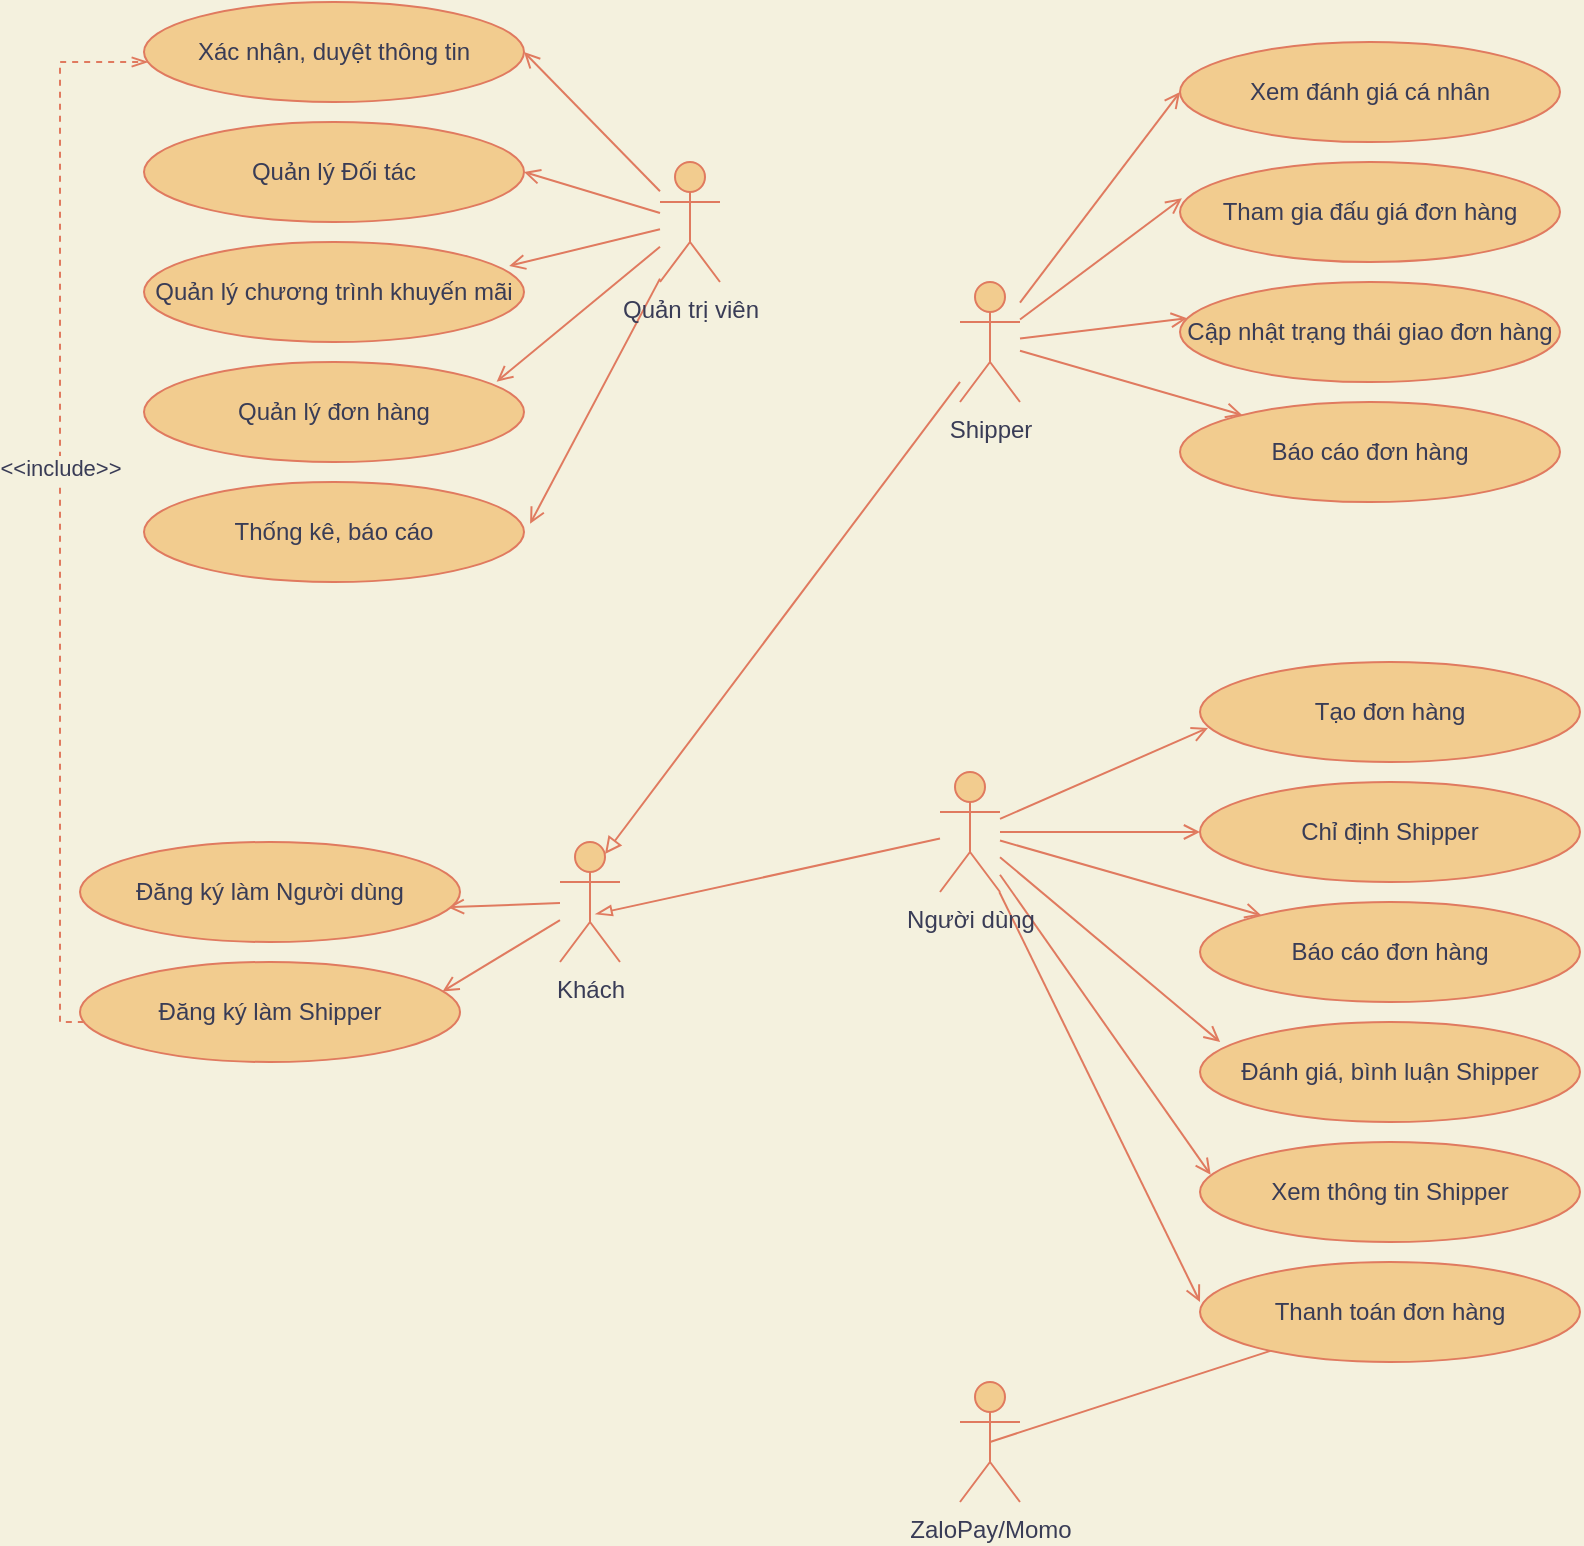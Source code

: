 <mxfile version="15.8.7" type="device" pages="2"><diagram id="H-Z1nQKDiHXGOJLxSy0m" name="Usecase"><mxGraphModel dx="868" dy="565" grid="1" gridSize="10" guides="1" tooltips="1" connect="1" arrows="1" fold="1" page="1" pageScale="1" pageWidth="827" pageHeight="1169" background="#F4F1DE" math="0" shadow="0"><root><mxCell id="0"/><mxCell id="1" parent="0"/><mxCell id="Oalj73z6kC13Guf0vQER-45" style="edgeStyle=none;rounded=0;orthogonalLoop=1;jettySize=auto;html=1;entryX=0.968;entryY=0.652;entryDx=0;entryDy=0;entryPerimeter=0;endArrow=open;endFill=0;labelBackgroundColor=#F4F1DE;strokeColor=#E07A5F;fontColor=#393C56;" parent="1" source="Oalj73z6kC13Guf0vQER-4" target="Oalj73z6kC13Guf0vQER-6" edge="1"><mxGeometry relative="1" as="geometry"/></mxCell><mxCell id="Oalj73z6kC13Guf0vQER-46" style="edgeStyle=none;rounded=0;orthogonalLoop=1;jettySize=auto;html=1;entryX=0.954;entryY=0.294;entryDx=0;entryDy=0;entryPerimeter=0;endArrow=open;endFill=0;labelBackgroundColor=#F4F1DE;strokeColor=#E07A5F;fontColor=#393C56;" parent="1" source="Oalj73z6kC13Guf0vQER-4" target="Oalj73z6kC13Guf0vQER-7" edge="1"><mxGeometry relative="1" as="geometry"/></mxCell><mxCell id="Oalj73z6kC13Guf0vQER-4" value="Khách" style="shape=umlActor;verticalLabelPosition=bottom;verticalAlign=top;html=1;fillColor=#F2CC8F;strokeColor=#E07A5F;fontColor=#393C56;" parent="1" vertex="1"><mxGeometry x="290" y="440" width="30" height="60" as="geometry"/></mxCell><mxCell id="Oalj73z6kC13Guf0vQER-6" value="Đăng ký làm Người dùng" style="ellipse;whiteSpace=wrap;html=1;fillColor=#F2CC8F;strokeColor=#E07A5F;fontColor=#393C56;" parent="1" vertex="1"><mxGeometry x="50" y="440" width="190" height="50" as="geometry"/></mxCell><mxCell id="Oalj73z6kC13Guf0vQER-10" style="edgeStyle=orthogonalEdgeStyle;rounded=0;orthogonalLoop=1;jettySize=auto;html=1;dashed=1;endArrow=openThin;endFill=0;labelBackgroundColor=#F4F1DE;strokeColor=#E07A5F;fontColor=#393C56;" parent="1" source="Oalj73z6kC13Guf0vQER-7" target="Oalj73z6kC13Guf0vQER-9" edge="1"><mxGeometry relative="1" as="geometry"><mxPoint x="50.0" y="400.084" as="sourcePoint"/><mxPoint x="50.0" y="50.016" as="targetPoint"/><Array as="points"><mxPoint x="40" y="530"/><mxPoint x="40" y="50"/></Array></mxGeometry></mxCell><mxCell id="Oalj73z6kC13Guf0vQER-11" value="&amp;lt;&amp;lt;include&amp;gt;&amp;gt;" style="edgeLabel;html=1;align=center;verticalAlign=middle;resizable=0;points=[];labelBackgroundColor=#F4F1DE;fontColor=#393C56;" parent="Oalj73z6kC13Guf0vQER-10" vertex="1" connectable="0"><mxGeometry x="0.056" y="2" relative="1" as="geometry"><mxPoint x="2" y="-6" as="offset"/></mxGeometry></mxCell><mxCell id="Oalj73z6kC13Guf0vQER-7" value="Đăng ký làm Shipper" style="ellipse;whiteSpace=wrap;html=1;fillColor=#F2CC8F;strokeColor=#E07A5F;fontColor=#393C56;" parent="1" vertex="1"><mxGeometry x="50" y="500" width="190" height="50" as="geometry"/></mxCell><mxCell id="Oalj73z6kC13Guf0vQER-48" style="edgeStyle=none;rounded=0;orthogonalLoop=1;jettySize=auto;html=1;entryX=1;entryY=0.5;entryDx=0;entryDy=0;endArrow=open;endFill=0;labelBackgroundColor=#F4F1DE;strokeColor=#E07A5F;fontColor=#393C56;" parent="1" source="Oalj73z6kC13Guf0vQER-8" target="Oalj73z6kC13Guf0vQER-9" edge="1"><mxGeometry relative="1" as="geometry"/></mxCell><mxCell id="Oalj73z6kC13Guf0vQER-49" style="edgeStyle=none;rounded=0;orthogonalLoop=1;jettySize=auto;html=1;entryX=1;entryY=0.5;entryDx=0;entryDy=0;endArrow=open;endFill=0;labelBackgroundColor=#F4F1DE;strokeColor=#E07A5F;fontColor=#393C56;" parent="1" source="Oalj73z6kC13Guf0vQER-8" target="Oalj73z6kC13Guf0vQER-13" edge="1"><mxGeometry relative="1" as="geometry"/></mxCell><mxCell id="Oalj73z6kC13Guf0vQER-50" style="edgeStyle=none;rounded=0;orthogonalLoop=1;jettySize=auto;html=1;entryX=0.961;entryY=0.239;entryDx=0;entryDy=0;entryPerimeter=0;endArrow=open;endFill=0;labelBackgroundColor=#F4F1DE;strokeColor=#E07A5F;fontColor=#393C56;" parent="1" source="Oalj73z6kC13Guf0vQER-8" target="Oalj73z6kC13Guf0vQER-14" edge="1"><mxGeometry relative="1" as="geometry"/></mxCell><mxCell id="Oalj73z6kC13Guf0vQER-51" style="edgeStyle=none;rounded=0;orthogonalLoop=1;jettySize=auto;html=1;entryX=0.928;entryY=0.197;entryDx=0;entryDy=0;entryPerimeter=0;endArrow=open;endFill=0;labelBackgroundColor=#F4F1DE;strokeColor=#E07A5F;fontColor=#393C56;" parent="1" source="Oalj73z6kC13Guf0vQER-8" target="Oalj73z6kC13Guf0vQER-15" edge="1"><mxGeometry relative="1" as="geometry"/></mxCell><mxCell id="Oalj73z6kC13Guf0vQER-52" style="edgeStyle=none;rounded=0;orthogonalLoop=1;jettySize=auto;html=1;entryX=1.016;entryY=0.418;entryDx=0;entryDy=0;entryPerimeter=0;endArrow=open;endFill=0;labelBackgroundColor=#F4F1DE;strokeColor=#E07A5F;fontColor=#393C56;" parent="1" source="Oalj73z6kC13Guf0vQER-8" target="Oalj73z6kC13Guf0vQER-16" edge="1"><mxGeometry relative="1" as="geometry"/></mxCell><mxCell id="Oalj73z6kC13Guf0vQER-8" value="Quản trị viên" style="shape=umlActor;verticalLabelPosition=bottom;verticalAlign=top;html=1;fillColor=#F2CC8F;strokeColor=#E07A5F;fontColor=#393C56;" parent="1" vertex="1"><mxGeometry x="340" y="100" width="30" height="60" as="geometry"/></mxCell><mxCell id="Oalj73z6kC13Guf0vQER-9" value="Xác nhận, duyệt thông tin" style="ellipse;whiteSpace=wrap;html=1;fillColor=#F2CC8F;strokeColor=#E07A5F;fontColor=#393C56;" parent="1" vertex="1"><mxGeometry x="82" y="20" width="190" height="50" as="geometry"/></mxCell><mxCell id="Oalj73z6kC13Guf0vQER-13" value="Quản lý Đối tác" style="ellipse;whiteSpace=wrap;html=1;fillColor=#F2CC8F;strokeColor=#E07A5F;fontColor=#393C56;" parent="1" vertex="1"><mxGeometry x="82" y="80" width="190" height="50" as="geometry"/></mxCell><mxCell id="Oalj73z6kC13Guf0vQER-14" value="Quản lý chương trình khuyến mãi" style="ellipse;whiteSpace=wrap;html=1;fillColor=#F2CC8F;strokeColor=#E07A5F;fontColor=#393C56;" parent="1" vertex="1"><mxGeometry x="82" y="140" width="190" height="50" as="geometry"/></mxCell><mxCell id="Oalj73z6kC13Guf0vQER-15" value="Quản lý đơn hàng" style="ellipse;whiteSpace=wrap;html=1;fillColor=#F2CC8F;strokeColor=#E07A5F;fontColor=#393C56;" parent="1" vertex="1"><mxGeometry x="82" y="200" width="190" height="50" as="geometry"/></mxCell><mxCell id="Oalj73z6kC13Guf0vQER-16" value="Thống kê, báo cáo" style="ellipse;whiteSpace=wrap;html=1;fillColor=#F2CC8F;strokeColor=#E07A5F;fontColor=#393C56;" parent="1" vertex="1"><mxGeometry x="82" y="260" width="190" height="50" as="geometry"/></mxCell><mxCell id="Oalj73z6kC13Guf0vQER-35" style="edgeStyle=none;rounded=0;orthogonalLoop=1;jettySize=auto;html=1;entryX=0.593;entryY=0.601;entryDx=0;entryDy=0;entryPerimeter=0;endArrow=blockThin;endFill=0;labelBackgroundColor=#F4F1DE;strokeColor=#E07A5F;fontColor=#393C56;" parent="1" source="Oalj73z6kC13Guf0vQER-17" target="Oalj73z6kC13Guf0vQER-4" edge="1"><mxGeometry relative="1" as="geometry"/></mxCell><mxCell id="Oalj73z6kC13Guf0vQER-38" style="edgeStyle=none;rounded=0;orthogonalLoop=1;jettySize=auto;html=1;entryX=0.021;entryY=0.659;entryDx=0;entryDy=0;entryPerimeter=0;endArrow=open;endFill=0;labelBackgroundColor=#F4F1DE;strokeColor=#E07A5F;fontColor=#393C56;" parent="1" source="Oalj73z6kC13Guf0vQER-17" target="Oalj73z6kC13Guf0vQER-19" edge="1"><mxGeometry relative="1" as="geometry"/></mxCell><mxCell id="Oalj73z6kC13Guf0vQER-39" style="edgeStyle=none;rounded=0;orthogonalLoop=1;jettySize=auto;html=1;entryX=0;entryY=0.5;entryDx=0;entryDy=0;endArrow=open;endFill=0;labelBackgroundColor=#F4F1DE;strokeColor=#E07A5F;fontColor=#393C56;" parent="1" source="Oalj73z6kC13Guf0vQER-17" target="Oalj73z6kC13Guf0vQER-20" edge="1"><mxGeometry relative="1" as="geometry"/></mxCell><mxCell id="Oalj73z6kC13Guf0vQER-40" style="edgeStyle=none;rounded=0;orthogonalLoop=1;jettySize=auto;html=1;endArrow=open;endFill=0;labelBackgroundColor=#F4F1DE;strokeColor=#E07A5F;fontColor=#393C56;" parent="1" source="Oalj73z6kC13Guf0vQER-17" target="Oalj73z6kC13Guf0vQER-24" edge="1"><mxGeometry relative="1" as="geometry"/></mxCell><mxCell id="Oalj73z6kC13Guf0vQER-42" style="edgeStyle=none;rounded=0;orthogonalLoop=1;jettySize=auto;html=1;entryX=0.053;entryY=0.2;entryDx=0;entryDy=0;entryPerimeter=0;endArrow=open;endFill=0;labelBackgroundColor=#F4F1DE;strokeColor=#E07A5F;fontColor=#393C56;" parent="1" source="Oalj73z6kC13Guf0vQER-17" target="Oalj73z6kC13Guf0vQER-25" edge="1"><mxGeometry relative="1" as="geometry"/></mxCell><mxCell id="Oalj73z6kC13Guf0vQER-43" style="edgeStyle=none;rounded=0;orthogonalLoop=1;jettySize=auto;html=1;entryX=0.028;entryY=0.328;entryDx=0;entryDy=0;entryPerimeter=0;endArrow=open;endFill=0;labelBackgroundColor=#F4F1DE;strokeColor=#E07A5F;fontColor=#393C56;" parent="1" source="Oalj73z6kC13Guf0vQER-17" target="Oalj73z6kC13Guf0vQER-27" edge="1"><mxGeometry relative="1" as="geometry"/></mxCell><mxCell id="Oalj73z6kC13Guf0vQER-44" style="edgeStyle=none;rounded=0;orthogonalLoop=1;jettySize=auto;html=1;entryX=0;entryY=0.4;entryDx=0;entryDy=0;entryPerimeter=0;endArrow=open;endFill=0;labelBackgroundColor=#F4F1DE;strokeColor=#E07A5F;fontColor=#393C56;" parent="1" source="Oalj73z6kC13Guf0vQER-17" target="Oalj73z6kC13Guf0vQER-28" edge="1"><mxGeometry relative="1" as="geometry"/></mxCell><mxCell id="Oalj73z6kC13Guf0vQER-17" value="Người dùng" style="shape=umlActor;verticalLabelPosition=bottom;verticalAlign=top;html=1;fillColor=#F2CC8F;strokeColor=#E07A5F;fontColor=#393C56;" parent="1" vertex="1"><mxGeometry x="480" y="405" width="30" height="60" as="geometry"/></mxCell><mxCell id="Oalj73z6kC13Guf0vQER-34" style="rounded=0;orthogonalLoop=1;jettySize=auto;html=1;endArrow=block;endFill=0;entryX=0.75;entryY=0.1;entryDx=0;entryDy=0;entryPerimeter=0;labelBackgroundColor=#F4F1DE;strokeColor=#E07A5F;fontColor=#393C56;" parent="1" source="Oalj73z6kC13Guf0vQER-18" target="Oalj73z6kC13Guf0vQER-4" edge="1"><mxGeometry relative="1" as="geometry"><mxPoint x="307" y="466" as="targetPoint"/></mxGeometry></mxCell><mxCell id="Oalj73z6kC13Guf0vQER-53" style="edgeStyle=none;rounded=0;orthogonalLoop=1;jettySize=auto;html=1;entryX=0;entryY=0.5;entryDx=0;entryDy=0;endArrow=open;endFill=0;labelBackgroundColor=#F4F1DE;strokeColor=#E07A5F;fontColor=#393C56;" parent="1" source="Oalj73z6kC13Guf0vQER-18" target="Oalj73z6kC13Guf0vQER-31" edge="1"><mxGeometry relative="1" as="geometry"/></mxCell><mxCell id="Oalj73z6kC13Guf0vQER-54" style="edgeStyle=none;rounded=0;orthogonalLoop=1;jettySize=auto;html=1;entryX=0.005;entryY=0.363;entryDx=0;entryDy=0;entryPerimeter=0;endArrow=open;endFill=0;labelBackgroundColor=#F4F1DE;strokeColor=#E07A5F;fontColor=#393C56;" parent="1" source="Oalj73z6kC13Guf0vQER-18" target="Oalj73z6kC13Guf0vQER-21" edge="1"><mxGeometry relative="1" as="geometry"/></mxCell><mxCell id="Oalj73z6kC13Guf0vQER-55" style="edgeStyle=none;rounded=0;orthogonalLoop=1;jettySize=auto;html=1;entryX=0.019;entryY=0.363;entryDx=0;entryDy=0;entryPerimeter=0;endArrow=open;endFill=0;labelBackgroundColor=#F4F1DE;strokeColor=#E07A5F;fontColor=#393C56;" parent="1" source="Oalj73z6kC13Guf0vQER-18" target="Oalj73z6kC13Guf0vQER-22" edge="1"><mxGeometry relative="1" as="geometry"/></mxCell><mxCell id="Oalj73z6kC13Guf0vQER-56" style="edgeStyle=none;rounded=0;orthogonalLoop=1;jettySize=auto;html=1;endArrow=open;endFill=0;labelBackgroundColor=#F4F1DE;strokeColor=#E07A5F;fontColor=#393C56;" parent="1" source="Oalj73z6kC13Guf0vQER-18" target="Oalj73z6kC13Guf0vQER-23" edge="1"><mxGeometry relative="1" as="geometry"/></mxCell><mxCell id="Oalj73z6kC13Guf0vQER-18" value="Shipper" style="shape=umlActor;verticalLabelPosition=bottom;verticalAlign=top;html=1;fillColor=#F2CC8F;strokeColor=#E07A5F;fontColor=#393C56;" parent="1" vertex="1"><mxGeometry x="490" y="160" width="30" height="60" as="geometry"/></mxCell><mxCell id="Oalj73z6kC13Guf0vQER-19" value="Tạo đơn hàng" style="ellipse;whiteSpace=wrap;html=1;fillColor=#F2CC8F;strokeColor=#E07A5F;fontColor=#393C56;" parent="1" vertex="1"><mxGeometry x="610" y="350" width="190" height="50" as="geometry"/></mxCell><mxCell id="Oalj73z6kC13Guf0vQER-20" value="Chỉ định Shipper" style="ellipse;whiteSpace=wrap;html=1;fillColor=#F2CC8F;strokeColor=#E07A5F;fontColor=#393C56;" parent="1" vertex="1"><mxGeometry x="610" y="410" width="190" height="50" as="geometry"/></mxCell><mxCell id="Oalj73z6kC13Guf0vQER-21" value="Tham gia đấu giá đơn hàng" style="ellipse;whiteSpace=wrap;html=1;fillColor=#F2CC8F;strokeColor=#E07A5F;fontColor=#393C56;" parent="1" vertex="1"><mxGeometry x="600" y="100" width="190" height="50" as="geometry"/></mxCell><mxCell id="Oalj73z6kC13Guf0vQER-22" value="Cập nhật trạng thái giao đơn hàng" style="ellipse;whiteSpace=wrap;html=1;fillColor=#F2CC8F;strokeColor=#E07A5F;fontColor=#393C56;" parent="1" vertex="1"><mxGeometry x="600" y="160" width="190" height="50" as="geometry"/></mxCell><mxCell id="Oalj73z6kC13Guf0vQER-23" value="Báo cáo đơn hàng" style="ellipse;whiteSpace=wrap;html=1;fillColor=#F2CC8F;strokeColor=#E07A5F;fontColor=#393C56;" parent="1" vertex="1"><mxGeometry x="600" y="220" width="190" height="50" as="geometry"/></mxCell><mxCell id="Oalj73z6kC13Guf0vQER-24" value="Báo cáo đơn hàng" style="ellipse;whiteSpace=wrap;html=1;fillColor=#F2CC8F;strokeColor=#E07A5F;fontColor=#393C56;" parent="1" vertex="1"><mxGeometry x="610" y="470" width="190" height="50" as="geometry"/></mxCell><mxCell id="Oalj73z6kC13Guf0vQER-25" value="Đánh giá, bình luận Shipper" style="ellipse;whiteSpace=wrap;html=1;fillColor=#F2CC8F;strokeColor=#E07A5F;fontColor=#393C56;" parent="1" vertex="1"><mxGeometry x="610" y="530" width="190" height="50" as="geometry"/></mxCell><mxCell id="Oalj73z6kC13Guf0vQER-27" value="Xem thông tin Shipper" style="ellipse;whiteSpace=wrap;html=1;fillColor=#F2CC8F;strokeColor=#E07A5F;fontColor=#393C56;" parent="1" vertex="1"><mxGeometry x="610" y="590" width="190" height="50" as="geometry"/></mxCell><mxCell id="Oalj73z6kC13Guf0vQER-37" style="edgeStyle=none;rounded=0;orthogonalLoop=1;jettySize=auto;html=1;entryX=0.5;entryY=0.5;entryDx=0;entryDy=0;entryPerimeter=0;endArrow=none;endFill=0;labelBackgroundColor=#F4F1DE;strokeColor=#E07A5F;fontColor=#393C56;" parent="1" source="Oalj73z6kC13Guf0vQER-28" target="Oalj73z6kC13Guf0vQER-29" edge="1"><mxGeometry relative="1" as="geometry"/></mxCell><mxCell id="Oalj73z6kC13Guf0vQER-28" value="Thanh toán đơn hàng" style="ellipse;whiteSpace=wrap;html=1;fillColor=#F2CC8F;strokeColor=#E07A5F;fontColor=#393C56;" parent="1" vertex="1"><mxGeometry x="610" y="650" width="190" height="50" as="geometry"/></mxCell><mxCell id="Oalj73z6kC13Guf0vQER-29" value="ZaloPay/Momo" style="shape=umlActor;verticalLabelPosition=bottom;verticalAlign=top;html=1;fillColor=#F2CC8F;strokeColor=#E07A5F;fontColor=#393C56;" parent="1" vertex="1"><mxGeometry x="490" y="710" width="30" height="60" as="geometry"/></mxCell><mxCell id="Oalj73z6kC13Guf0vQER-31" value="Xem đánh giá cá nhân" style="ellipse;whiteSpace=wrap;html=1;fillColor=#F2CC8F;strokeColor=#E07A5F;fontColor=#393C56;" parent="1" vertex="1"><mxGeometry x="600" y="40" width="190" height="50" as="geometry"/></mxCell></root></mxGraphModel></diagram><diagram id="eo0YNAPmOs4qMpVHnbz0" name="Database"><mxGraphModel dx="1021" dy="665" grid="1" gridSize="10" guides="1" tooltips="1" connect="1" arrows="1" fold="1" page="1" pageScale="1" pageWidth="827" pageHeight="1169" math="0" shadow="0"><root><mxCell id="rE7BBodfWb19hQWCILR5-0"/><mxCell id="rE7BBodfWb19hQWCILR5-1" parent="rE7BBodfWb19hQWCILR5-0"/><mxCell id="roqInyUTL_z3EEdTm6L4-0" value="user" style="swimlane;fontStyle=0;childLayout=stackLayout;horizontal=1;startSize=26;horizontalStack=0;resizeParent=1;resizeParentMax=0;resizeLast=0;collapsible=1;marginBottom=0;align=center;fontSize=14;" parent="rE7BBodfWb19hQWCILR5-1" vertex="1"><mxGeometry x="320" y="400" width="140" height="296" as="geometry"/></mxCell><mxCell id="roqInyUTL_z3EEdTm6L4-1" value="id" style="text;strokeColor=none;fillColor=none;spacingLeft=4;spacingRight=4;overflow=hidden;rotatable=0;points=[[0,0.5],[1,0.5]];portConstraint=eastwest;fontSize=12;" parent="roqInyUTL_z3EEdTm6L4-0" vertex="1"><mxGeometry y="26" width="140" height="30" as="geometry"/></mxCell><mxCell id="roqInyUTL_z3EEdTm6L4-2" value="username" style="text;strokeColor=none;fillColor=none;spacingLeft=4;spacingRight=4;overflow=hidden;rotatable=0;points=[[0,0.5],[1,0.5]];portConstraint=eastwest;fontSize=12;" parent="roqInyUTL_z3EEdTm6L4-0" vertex="1"><mxGeometry y="56" width="140" height="30" as="geometry"/></mxCell><mxCell id="roqInyUTL_z3EEdTm6L4-3" value="password" style="text;strokeColor=none;fillColor=none;spacingLeft=4;spacingRight=4;overflow=hidden;rotatable=0;points=[[0,0.5],[1,0.5]];portConstraint=eastwest;fontSize=12;" parent="roqInyUTL_z3EEdTm6L4-0" vertex="1"><mxGeometry y="86" width="140" height="30" as="geometry"/></mxCell><mxCell id="roqInyUTL_z3EEdTm6L4-4" value="fullname" style="text;strokeColor=none;fillColor=none;spacingLeft=4;spacingRight=4;overflow=hidden;rotatable=0;points=[[0,0.5],[1,0.5]];portConstraint=eastwest;fontSize=12;" parent="roqInyUTL_z3EEdTm6L4-0" vertex="1"><mxGeometry y="116" width="140" height="30" as="geometry"/></mxCell><mxCell id="roqInyUTL_z3EEdTm6L4-5" value="email" style="text;strokeColor=none;fillColor=none;spacingLeft=4;spacingRight=4;overflow=hidden;rotatable=0;points=[[0,0.5],[1,0.5]];portConstraint=eastwest;fontSize=12;" parent="roqInyUTL_z3EEdTm6L4-0" vertex="1"><mxGeometry y="146" width="140" height="30" as="geometry"/></mxCell><mxCell id="roqInyUTL_z3EEdTm6L4-6" value="phone" style="text;strokeColor=none;fillColor=none;spacingLeft=4;spacingRight=4;overflow=hidden;rotatable=0;points=[[0,0.5],[1,0.5]];portConstraint=eastwest;fontSize=12;" parent="roqInyUTL_z3EEdTm6L4-0" vertex="1"><mxGeometry y="176" width="140" height="30" as="geometry"/></mxCell><mxCell id="roqInyUTL_z3EEdTm6L4-8" value="joined_date" style="text;strokeColor=none;fillColor=none;spacingLeft=4;spacingRight=4;overflow=hidden;rotatable=0;points=[[0,0.5],[1,0.5]];portConstraint=eastwest;fontSize=12;" parent="roqInyUTL_z3EEdTm6L4-0" vertex="1"><mxGeometry y="206" width="140" height="30" as="geometry"/></mxCell><mxCell id="roqInyUTL_z3EEdTm6L4-10" value="active" style="text;strokeColor=none;fillColor=none;spacingLeft=4;spacingRight=4;overflow=hidden;rotatable=0;points=[[0,0.5],[1,0.5]];portConstraint=eastwest;fontSize=12;" parent="roqInyUTL_z3EEdTm6L4-0" vertex="1"><mxGeometry y="236" width="140" height="30" as="geometry"/></mxCell><mxCell id="PRCuk8lKv0nh_0WNcl8b-0" value="user_role" style="text;strokeColor=none;fillColor=none;spacingLeft=4;spacingRight=4;overflow=hidden;rotatable=0;points=[[0,0.5],[1,0.5]];portConstraint=eastwest;fontSize=12;" vertex="1" parent="roqInyUTL_z3EEdTm6L4-0"><mxGeometry y="266" width="140" height="30" as="geometry"/></mxCell><mxCell id="Qz11_u8p7jWJbcIWegct-0" value="shipper" style="swimlane;fontStyle=0;childLayout=stackLayout;horizontal=1;startSize=26;horizontalStack=0;resizeParent=1;resizeParentMax=0;resizeLast=0;collapsible=1;marginBottom=0;rounded=0;" parent="rE7BBodfWb19hQWCILR5-1" vertex="1"><mxGeometry x="600" y="400" width="140" height="156" as="geometry"/></mxCell><mxCell id="0DnNPiqWATMr9EsFF8C6-6" value="approved_by" style="text;strokeColor=none;fillColor=none;align=left;verticalAlign=top;spacingLeft=4;spacingRight=4;overflow=hidden;rotatable=0;points=[[0,0.5],[1,0.5]];portConstraint=eastwest;" parent="Qz11_u8p7jWJbcIWegct-0" vertex="1"><mxGeometry y="26" width="140" height="26" as="geometry"/></mxCell><mxCell id="Qz11_u8p7jWJbcIWegct-1" value="shipper_id" style="text;strokeColor=none;fillColor=none;align=left;verticalAlign=top;spacingLeft=4;spacingRight=4;overflow=hidden;rotatable=0;points=[[0,0.5],[1,0.5]];portConstraint=eastwest;" parent="Qz11_u8p7jWJbcIWegct-0" vertex="1"><mxGeometry y="52" width="140" height="26" as="geometry"/></mxCell><mxCell id="Qz11_u8p7jWJbcIWegct-2" value="avatar" style="text;strokeColor=none;fillColor=none;align=left;verticalAlign=top;spacingLeft=4;spacingRight=4;overflow=hidden;rotatable=0;points=[[0,0.5],[1,0.5]];portConstraint=eastwest;" parent="Qz11_u8p7jWJbcIWegct-0" vertex="1"><mxGeometry y="78" width="140" height="26" as="geometry"/></mxCell><mxCell id="Qz11_u8p7jWJbcIWegct-3" value="id_card" style="text;strokeColor=none;fillColor=none;align=left;verticalAlign=top;spacingLeft=4;spacingRight=4;overflow=hidden;rotatable=0;points=[[0,0.5],[1,0.5]];portConstraint=eastwest;" parent="Qz11_u8p7jWJbcIWegct-0" vertex="1"><mxGeometry y="104" width="140" height="26" as="geometry"/></mxCell><mxCell id="jasnKpC1DuR1pMUDQgIX-6" value="avg_rating" style="text;strokeColor=none;fillColor=none;align=left;verticalAlign=top;spacingLeft=4;spacingRight=4;overflow=hidden;rotatable=0;points=[[0,0.5],[1,0.5]];portConstraint=eastwest;" parent="Qz11_u8p7jWJbcIWegct-0" vertex="1"><mxGeometry y="130" width="140" height="26" as="geometry"/></mxCell><mxCell id="tLdV5O35avIBLJdY9I7P-0" value="order" style="swimlane;fontStyle=0;childLayout=stackLayout;horizontal=1;startSize=26;horizontalStack=0;resizeParent=1;resizeParentMax=0;resizeLast=0;collapsible=1;marginBottom=0;rounded=0;sketch=0;" parent="rE7BBodfWb19hQWCILR5-1" vertex="1"><mxGeometry x="827" y="600" width="140" height="390" as="geometry"/></mxCell><object label="shipper_id" id="ZZY804t64W8Pgp2W2YjL-12"><mxCell style="text;strokeColor=none;fillColor=none;align=left;verticalAlign=top;spacingLeft=4;spacingRight=4;overflow=hidden;rotatable=0;points=[[0,0.5],[1,0.5]];portConstraint=eastwest;" parent="tLdV5O35avIBLJdY9I7P-0" vertex="1"><mxGeometry y="26" width="140" height="26" as="geometry"/></mxCell></object><mxCell id="tLdV5O35avIBLJdY9I7P-1" value="id" style="text;strokeColor=none;fillColor=none;align=left;verticalAlign=top;spacingLeft=4;spacingRight=4;overflow=hidden;rotatable=0;points=[[0,0.5],[1,0.5]];portConstraint=eastwest;" parent="tLdV5O35avIBLJdY9I7P-0" vertex="1"><mxGeometry y="52" width="140" height="26" as="geometry"/></mxCell><mxCell id="tLdV5O35avIBLJdY9I7P-3" value="customer_id" style="text;strokeColor=none;fillColor=none;align=left;verticalAlign=top;spacingLeft=4;spacingRight=4;overflow=hidden;rotatable=0;points=[[0,0.5],[1,0.5]];portConstraint=eastwest;" parent="tLdV5O35avIBLJdY9I7P-0" vertex="1"><mxGeometry y="78" width="140" height="26" as="geometry"/></mxCell><mxCell id="tLdV5O35avIBLJdY9I7P-4" value="created_date" style="text;strokeColor=none;fillColor=none;align=left;verticalAlign=top;spacingLeft=4;spacingRight=4;overflow=hidden;rotatable=0;points=[[0,0.5],[1,0.5]];portConstraint=eastwest;" parent="tLdV5O35avIBLJdY9I7P-0" vertex="1"><mxGeometry y="104" width="140" height="26" as="geometry"/></mxCell><mxCell id="tLdV5O35avIBLJdY9I7P-5" value="completed_date" style="text;strokeColor=none;fillColor=none;align=left;verticalAlign=top;spacingLeft=4;spacingRight=4;overflow=hidden;rotatable=0;points=[[0,0.5],[1,0.5]];portConstraint=eastwest;" parent="tLdV5O35avIBLJdY9I7P-0" vertex="1"><mxGeometry y="130" width="140" height="26" as="geometry"/></mxCell><mxCell id="tLdV5O35avIBLJdY9I7P-6" value="status" style="text;strokeColor=none;fillColor=none;align=left;verticalAlign=top;spacingLeft=4;spacingRight=4;overflow=hidden;rotatable=0;points=[[0,0.5],[1,0.5]];portConstraint=eastwest;" parent="tLdV5O35avIBLJdY9I7P-0" vertex="1"><mxGeometry y="156" width="140" height="26" as="geometry"/></mxCell><mxCell id="tLdV5O35avIBLJdY9I7P-9" value="description" style="text;strokeColor=none;fillColor=none;align=left;verticalAlign=top;spacingLeft=4;spacingRight=4;overflow=hidden;rotatable=0;points=[[0,0.5],[1,0.5]];portConstraint=eastwest;" parent="tLdV5O35avIBLJdY9I7P-0" vertex="1"><mxGeometry y="182" width="140" height="26" as="geometry"/></mxCell><mxCell id="PRCuk8lKv0nh_0WNcl8b-10" value="receiver_phone" style="text;strokeColor=none;fillColor=none;align=left;verticalAlign=top;spacingLeft=4;spacingRight=4;overflow=hidden;rotatable=0;points=[[0,0.5],[1,0.5]];portConstraint=eastwest;" vertex="1" parent="tLdV5O35avIBLJdY9I7P-0"><mxGeometry y="208" width="140" height="26" as="geometry"/></mxCell><mxCell id="tLdV5O35avIBLJdY9I7P-24" value="sent_from" style="text;strokeColor=none;fillColor=none;align=left;verticalAlign=top;spacingLeft=4;spacingRight=4;overflow=hidden;rotatable=0;points=[[0,0.5],[1,0.5]];portConstraint=eastwest;" parent="tLdV5O35avIBLJdY9I7P-0" vertex="1"><mxGeometry y="234" width="140" height="26" as="geometry"/></mxCell><mxCell id="tLdV5O35avIBLJdY9I7P-25" value="sent_to" style="text;strokeColor=none;fillColor=none;align=left;verticalAlign=top;spacingLeft=4;spacingRight=4;overflow=hidden;rotatable=0;points=[[0,0.5],[1,0.5]];portConstraint=eastwest;" parent="tLdV5O35avIBLJdY9I7P-0" vertex="1"><mxGeometry y="260" width="140" height="26" as="geometry"/></mxCell><mxCell id="tLdV5O35avIBLJdY9I7P-7" value="payment_method" style="text;strokeColor=none;fillColor=none;align=left;verticalAlign=top;spacingLeft=4;spacingRight=4;overflow=hidden;rotatable=0;points=[[0,0.5],[1,0.5]];portConstraint=eastwest;" parent="tLdV5O35avIBLJdY9I7P-0" vertex="1"><mxGeometry y="286" width="140" height="26" as="geometry"/></mxCell><mxCell id="tLdV5O35avIBLJdY9I7P-49" value="type" style="text;strokeColor=none;fillColor=none;align=left;verticalAlign=top;spacingLeft=4;spacingRight=4;overflow=hidden;rotatable=0;points=[[0,0.5],[1,0.5]];portConstraint=eastwest;" parent="tLdV5O35avIBLJdY9I7P-0" vertex="1"><mxGeometry y="312" width="140" height="26" as="geometry"/></mxCell><mxCell id="PSiocngWz4KbFL3SRAfV-2" value="transaction_id" style="text;strokeColor=none;fillColor=none;align=left;verticalAlign=top;spacingLeft=4;spacingRight=4;overflow=hidden;rotatable=0;points=[[0,0.5],[1,0.5]];portConstraint=eastwest;" parent="tLdV5O35avIBLJdY9I7P-0" vertex="1"><mxGeometry y="338" width="140" height="26" as="geometry"/></mxCell><mxCell id="PRCuk8lKv0nh_0WNcl8b-2" value="rate_star" style="text;strokeColor=none;fillColor=none;align=left;verticalAlign=top;spacingLeft=4;spacingRight=4;overflow=hidden;rotatable=0;points=[[0,0.5],[1,0.5]];portConstraint=eastwest;" vertex="1" parent="tLdV5O35avIBLJdY9I7P-0"><mxGeometry y="364" width="140" height="26" as="geometry"/></mxCell><mxCell id="tLdV5O35avIBLJdY9I7P-10" value="auction" style="swimlane;fontStyle=0;childLayout=stackLayout;horizontal=1;startSize=26;horizontalStack=0;resizeParent=1;resizeParentMax=0;resizeLast=0;collapsible=1;marginBottom=0;rounded=0;sketch=0;" parent="rE7BBodfWb19hQWCILR5-1" vertex="1"><mxGeometry x="600" y="600" width="140" height="130" as="geometry"/></mxCell><mxCell id="ZZY804t64W8Pgp2W2YjL-1" value="id" style="text;strokeColor=none;fillColor=none;align=left;verticalAlign=top;spacingLeft=4;spacingRight=4;overflow=hidden;rotatable=0;points=[[0,0.5],[1,0.5]];portConstraint=eastwest;" parent="tLdV5O35avIBLJdY9I7P-10" vertex="1"><mxGeometry y="26" width="140" height="26" as="geometry"/></mxCell><mxCell id="tLdV5O35avIBLJdY9I7P-11" value="order_id" style="text;strokeColor=none;fillColor=none;align=left;verticalAlign=top;spacingLeft=4;spacingRight=4;overflow=hidden;rotatable=0;points=[[0,0.5],[1,0.5]];portConstraint=eastwest;" parent="tLdV5O35avIBLJdY9I7P-10" vertex="1"><mxGeometry y="52" width="140" height="26" as="geometry"/></mxCell><mxCell id="tLdV5O35avIBLJdY9I7P-12" value="shipper_id" style="text;strokeColor=none;fillColor=none;align=left;verticalAlign=top;spacingLeft=4;spacingRight=4;overflow=hidden;rotatable=0;points=[[0,0.5],[1,0.5]];portConstraint=eastwest;" parent="tLdV5O35avIBLJdY9I7P-10" vertex="1"><mxGeometry y="78" width="140" height="26" as="geometry"/></mxCell><mxCell id="tLdV5O35avIBLJdY9I7P-13" value="price" style="text;strokeColor=none;fillColor=none;align=left;verticalAlign=top;spacingLeft=4;spacingRight=4;overflow=hidden;rotatable=0;points=[[0,0.5],[1,0.5]];portConstraint=eastwest;" parent="tLdV5O35avIBLJdY9I7P-10" vertex="1"><mxGeometry y="104" width="140" height="26" as="geometry"/></mxCell><mxCell id="tLdV5O35avIBLJdY9I7P-26" style="edgeStyle=orthogonalEdgeStyle;rounded=0;sketch=0;orthogonalLoop=1;jettySize=auto;html=1;startArrow=ERmandOne;startFill=0;endArrow=ERmandOne;endFill=0;" parent="rE7BBodfWb19hQWCILR5-1" source="roqInyUTL_z3EEdTm6L4-1" target="Qz11_u8p7jWJbcIWegct-1" edge="1"><mxGeometry relative="1" as="geometry"><Array as="points"><mxPoint x="550" y="430"/><mxPoint x="550" y="460"/></Array><mxPoint x="458" y="434" as="sourcePoint"/></mxGeometry></mxCell><mxCell id="tLdV5O35avIBLJdY9I7P-27" style="edgeStyle=orthogonalEdgeStyle;rounded=0;sketch=0;orthogonalLoop=1;jettySize=auto;html=1;startArrow=ERmandOne;startFill=0;endArrow=ERoneToMany;endFill=0;" parent="rE7BBodfWb19hQWCILR5-1" source="Qz11_u8p7jWJbcIWegct-1" target="tLdV5O35avIBLJdY9I7P-12" edge="1"><mxGeometry relative="1" as="geometry"><Array as="points"><mxPoint x="580" y="470"/><mxPoint x="580" y="691"/></Array></mxGeometry></mxCell><mxCell id="tLdV5O35avIBLJdY9I7P-28" style="edgeStyle=orthogonalEdgeStyle;rounded=0;sketch=0;orthogonalLoop=1;jettySize=auto;html=1;startArrow=ERmandOne;startFill=0;endArrow=ERoneToMany;endFill=0;" parent="rE7BBodfWb19hQWCILR5-1" target="tLdV5O35avIBLJdY9I7P-11" edge="1"><mxGeometry relative="1" as="geometry"><mxPoint x="827" y="665" as="sourcePoint"/><Array as="points"><mxPoint x="827" y="665"/></Array></mxGeometry></mxCell><mxCell id="tLdV5O35avIBLJdY9I7P-34" value="customer" style="swimlane;fontStyle=0;childLayout=stackLayout;horizontal=1;startSize=26;horizontalStack=0;resizeParent=1;resizeParentMax=0;resizeLast=0;collapsible=1;marginBottom=0;rounded=0;sketch=0;" parent="rE7BBodfWb19hQWCILR5-1" vertex="1"><mxGeometry x="600" y="756" width="140" height="104" as="geometry"/></mxCell><mxCell id="tLdV5O35avIBLJdY9I7P-39" value="customer_id" style="text;strokeColor=none;fillColor=none;align=left;verticalAlign=top;spacingLeft=4;spacingRight=4;overflow=hidden;rotatable=0;points=[[0,0.5],[1,0.5]];portConstraint=eastwest;" parent="tLdV5O35avIBLJdY9I7P-34" vertex="1"><mxGeometry y="26" width="140" height="26" as="geometry"/></mxCell><mxCell id="tLdV5O35avIBLJdY9I7P-35" value="address" style="text;strokeColor=none;fillColor=none;align=left;verticalAlign=top;spacingLeft=4;spacingRight=4;overflow=hidden;rotatable=0;points=[[0,0.5],[1,0.5]];portConstraint=eastwest;" parent="tLdV5O35avIBLJdY9I7P-34" vertex="1"><mxGeometry y="52" width="140" height="26" as="geometry"/></mxCell><mxCell id="tLdV5O35avIBLJdY9I7P-36" value="id_card" style="text;strokeColor=none;fillColor=none;align=left;verticalAlign=top;spacingLeft=4;spacingRight=4;overflow=hidden;rotatable=0;points=[[0,0.5],[1,0.5]];portConstraint=eastwest;" parent="tLdV5O35avIBLJdY9I7P-34" vertex="1"><mxGeometry y="78" width="140" height="26" as="geometry"/></mxCell><mxCell id="tLdV5O35avIBLJdY9I7P-40" style="edgeStyle=orthogonalEdgeStyle;rounded=0;sketch=0;orthogonalLoop=1;jettySize=auto;html=1;startArrow=ERmandOne;startFill=0;endArrow=ERmandOne;endFill=0;" parent="rE7BBodfWb19hQWCILR5-1" source="roqInyUTL_z3EEdTm6L4-1" target="tLdV5O35avIBLJdY9I7P-39" edge="1"><mxGeometry relative="1" as="geometry"/></mxCell><mxCell id="tLdV5O35avIBLJdY9I7P-41" style="edgeStyle=orthogonalEdgeStyle;rounded=0;sketch=0;orthogonalLoop=1;jettySize=auto;html=1;startArrow=ERmandOne;startFill=0;endArrow=ERoneToMany;endFill=0;" parent="rE7BBodfWb19hQWCILR5-1" source="tLdV5O35avIBLJdY9I7P-39" target="tLdV5O35avIBLJdY9I7P-3" edge="1"><mxGeometry relative="1" as="geometry"><Array as="points"><mxPoint x="790" y="790"/><mxPoint x="790" y="691"/></Array></mxGeometry></mxCell><mxCell id="ZZY804t64W8Pgp2W2YjL-13" style="edgeStyle=orthogonalEdgeStyle;rounded=0;orthogonalLoop=1;jettySize=auto;html=1;startArrow=ERmandOne;startFill=0;endArrow=ERoneToMany;endFill=0;" parent="rE7BBodfWb19hQWCILR5-1" source="Qz11_u8p7jWJbcIWegct-1" target="ZZY804t64W8Pgp2W2YjL-12" edge="1"><mxGeometry relative="1" as="geometry"><Array as="points"><mxPoint x="783" y="470"/><mxPoint x="783" y="639"/></Array></mxGeometry></mxCell><mxCell id="0DnNPiqWATMr9EsFF8C6-0" value="admin" style="swimlane;fontStyle=0;childLayout=stackLayout;horizontal=1;startSize=26;horizontalStack=0;resizeParent=1;resizeParentMax=0;resizeLast=0;collapsible=1;marginBottom=0;rounded=0;sketch=0;" parent="rE7BBodfWb19hQWCILR5-1" vertex="1"><mxGeometry x="320" y="258" width="140" height="78" as="geometry"/></mxCell><mxCell id="0DnNPiqWATMr9EsFF8C6-2" value="admin_id" style="text;strokeColor=none;fillColor=none;align=left;verticalAlign=top;spacingLeft=4;spacingRight=4;overflow=hidden;rotatable=0;points=[[0,0.5],[1,0.5]];portConstraint=eastwest;" parent="0DnNPiqWATMr9EsFF8C6-0" vertex="1"><mxGeometry y="26" width="140" height="26" as="geometry"/></mxCell><mxCell id="0DnNPiqWATMr9EsFF8C6-3" value="log" style="text;strokeColor=none;fillColor=none;align=left;verticalAlign=top;spacingLeft=4;spacingRight=4;overflow=hidden;rotatable=0;points=[[0,0.5],[1,0.5]];portConstraint=eastwest;" parent="0DnNPiqWATMr9EsFF8C6-0" vertex="1"><mxGeometry y="52" width="140" height="26" as="geometry"/></mxCell><mxCell id="0DnNPiqWATMr9EsFF8C6-5" style="edgeStyle=orthogonalEdgeStyle;rounded=0;sketch=0;orthogonalLoop=1;jettySize=auto;html=1;endArrow=ERmandOne;endFill=0;startArrow=ERmandOne;startFill=0;" parent="rE7BBodfWb19hQWCILR5-1" source="0DnNPiqWATMr9EsFF8C6-2" target="roqInyUTL_z3EEdTm6L4-1" edge="1"><mxGeometry relative="1" as="geometry"><Array as="points"><mxPoint x="300" y="297"/><mxPoint x="300" y="430"/></Array></mxGeometry></mxCell><mxCell id="0DnNPiqWATMr9EsFF8C6-7" style="edgeStyle=orthogonalEdgeStyle;rounded=0;sketch=0;orthogonalLoop=1;jettySize=auto;html=1;startArrow=ERmandOne;startFill=0;endArrow=ERoneToMany;endFill=0;" parent="rE7BBodfWb19hQWCILR5-1" source="0DnNPiqWATMr9EsFF8C6-2" target="0DnNPiqWATMr9EsFF8C6-6" edge="1"><mxGeometry relative="1" as="geometry"><Array as="points"><mxPoint x="570" y="310"/><mxPoint x="570" y="439"/></Array></mxGeometry></mxCell><mxCell id="PRCuk8lKv0nh_0WNcl8b-3" value="comment" style="swimlane;fontStyle=0;childLayout=stackLayout;horizontal=1;startSize=26;horizontalStack=0;resizeParent=1;resizeParentMax=0;resizeLast=0;collapsible=1;marginBottom=0;rounded=0;" vertex="1" parent="rE7BBodfWb19hQWCILR5-1"><mxGeometry x="827" y="400" width="140" height="130" as="geometry"/></mxCell><mxCell id="PRCuk8lKv0nh_0WNcl8b-5" value="shipper_id" style="text;strokeColor=none;fillColor=none;align=left;verticalAlign=top;spacingLeft=4;spacingRight=4;overflow=hidden;rotatable=0;points=[[0,0.5],[1,0.5]];portConstraint=eastwest;" vertex="1" parent="PRCuk8lKv0nh_0WNcl8b-3"><mxGeometry y="26" width="140" height="26" as="geometry"/></mxCell><mxCell id="PRCuk8lKv0nh_0WNcl8b-6" value="customer_id" style="text;strokeColor=none;fillColor=none;align=left;verticalAlign=top;spacingLeft=4;spacingRight=4;overflow=hidden;rotatable=0;points=[[0,0.5],[1,0.5]];portConstraint=eastwest;" vertex="1" parent="PRCuk8lKv0nh_0WNcl8b-3"><mxGeometry y="52" width="140" height="26" as="geometry"/></mxCell><mxCell id="PRCuk8lKv0nh_0WNcl8b-7" value="content" style="text;strokeColor=none;fillColor=none;align=left;verticalAlign=top;spacingLeft=4;spacingRight=4;overflow=hidden;rotatable=0;points=[[0,0.5],[1,0.5]];portConstraint=eastwest;" vertex="1" parent="PRCuk8lKv0nh_0WNcl8b-3"><mxGeometry y="78" width="140" height="26" as="geometry"/></mxCell><mxCell id="PRCuk8lKv0nh_0WNcl8b-13" value="id" style="text;strokeColor=none;fillColor=none;align=left;verticalAlign=top;spacingLeft=4;spacingRight=4;overflow=hidden;rotatable=0;points=[[0,0.5],[1,0.5]];portConstraint=eastwest;" vertex="1" parent="PRCuk8lKv0nh_0WNcl8b-3"><mxGeometry y="104" width="140" height="26" as="geometry"/></mxCell><mxCell id="PRCuk8lKv0nh_0WNcl8b-11" style="edgeStyle=orthogonalEdgeStyle;rounded=0;orthogonalLoop=1;jettySize=auto;html=1;entryX=0;entryY=0.5;entryDx=0;entryDy=0;endArrow=ERoneToMany;endFill=0;startArrow=ERmandOne;startFill=0;" edge="1" parent="rE7BBodfWb19hQWCILR5-1" source="Qz11_u8p7jWJbcIWegct-1" target="PRCuk8lKv0nh_0WNcl8b-5"><mxGeometry relative="1" as="geometry"><Array as="points"><mxPoint x="784" y="460"/><mxPoint x="784" y="439"/></Array></mxGeometry></mxCell><mxCell id="PRCuk8lKv0nh_0WNcl8b-12" style="edgeStyle=orthogonalEdgeStyle;rounded=0;orthogonalLoop=1;jettySize=auto;html=1;startArrow=ERmandOne;startFill=0;endArrow=ERoneToMany;endFill=0;" edge="1" parent="rE7BBodfWb19hQWCILR5-1" source="tLdV5O35avIBLJdY9I7P-39" target="PRCuk8lKv0nh_0WNcl8b-6"><mxGeometry relative="1" as="geometry"><Array as="points"><mxPoint x="760" y="800"/><mxPoint x="760" y="1040"/><mxPoint x="1060" y="1040"/><mxPoint x="1060" y="465"/></Array></mxGeometry></mxCell></root></mxGraphModel></diagram></mxfile>